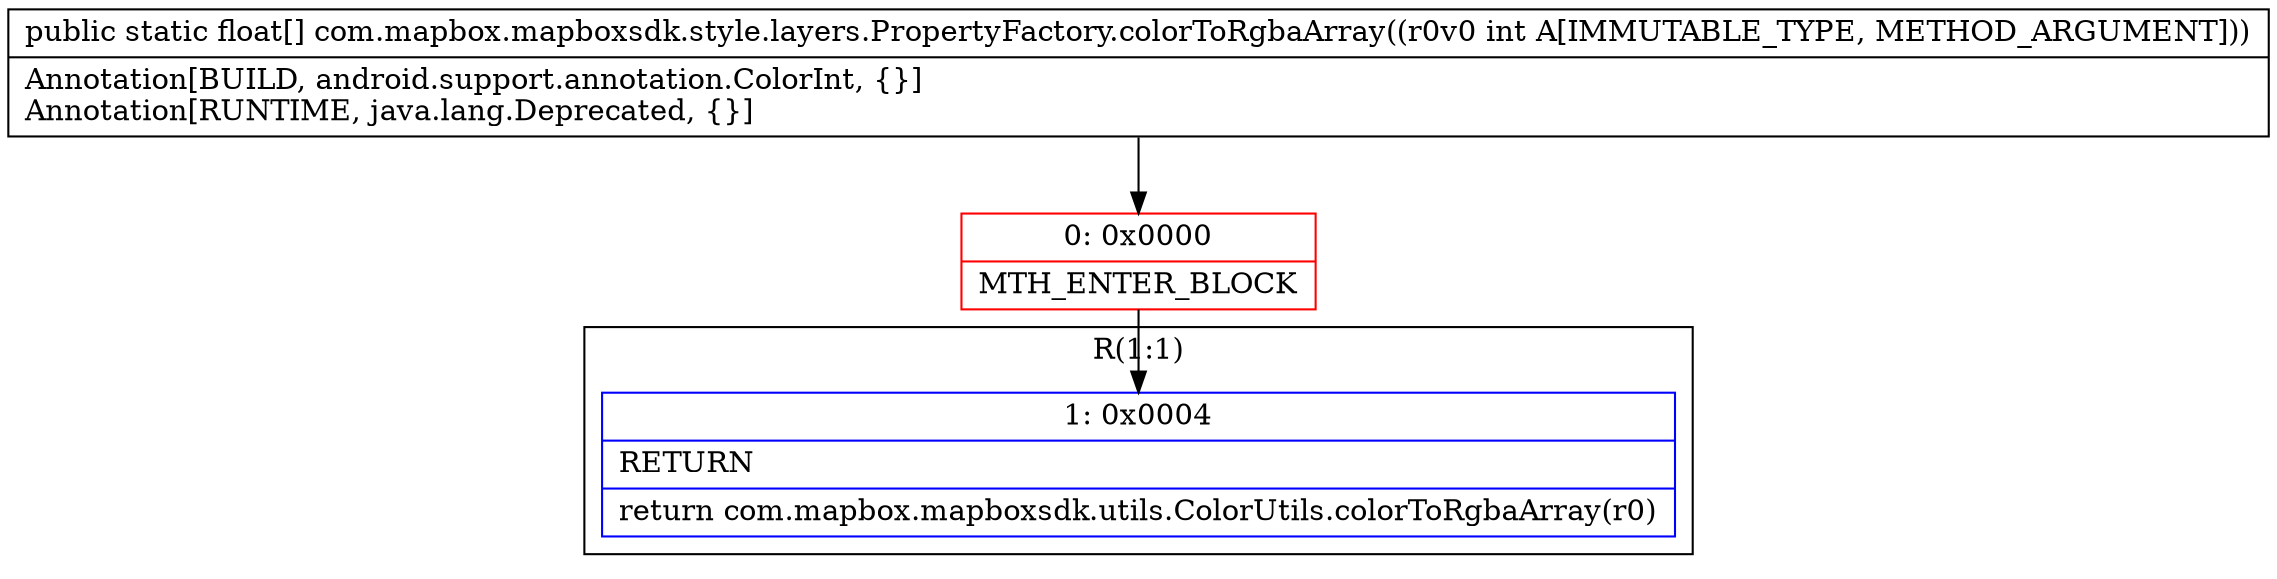 digraph "CFG forcom.mapbox.mapboxsdk.style.layers.PropertyFactory.colorToRgbaArray(I)[F" {
subgraph cluster_Region_982823802 {
label = "R(1:1)";
node [shape=record,color=blue];
Node_1 [shape=record,label="{1\:\ 0x0004|RETURN\l|return com.mapbox.mapboxsdk.utils.ColorUtils.colorToRgbaArray(r0)\l}"];
}
Node_0 [shape=record,color=red,label="{0\:\ 0x0000|MTH_ENTER_BLOCK\l}"];
MethodNode[shape=record,label="{public static float[] com.mapbox.mapboxsdk.style.layers.PropertyFactory.colorToRgbaArray((r0v0 int A[IMMUTABLE_TYPE, METHOD_ARGUMENT]))  | Annotation[BUILD, android.support.annotation.ColorInt, \{\}]\lAnnotation[RUNTIME, java.lang.Deprecated, \{\}]\l}"];
MethodNode -> Node_0;
Node_0 -> Node_1;
}

